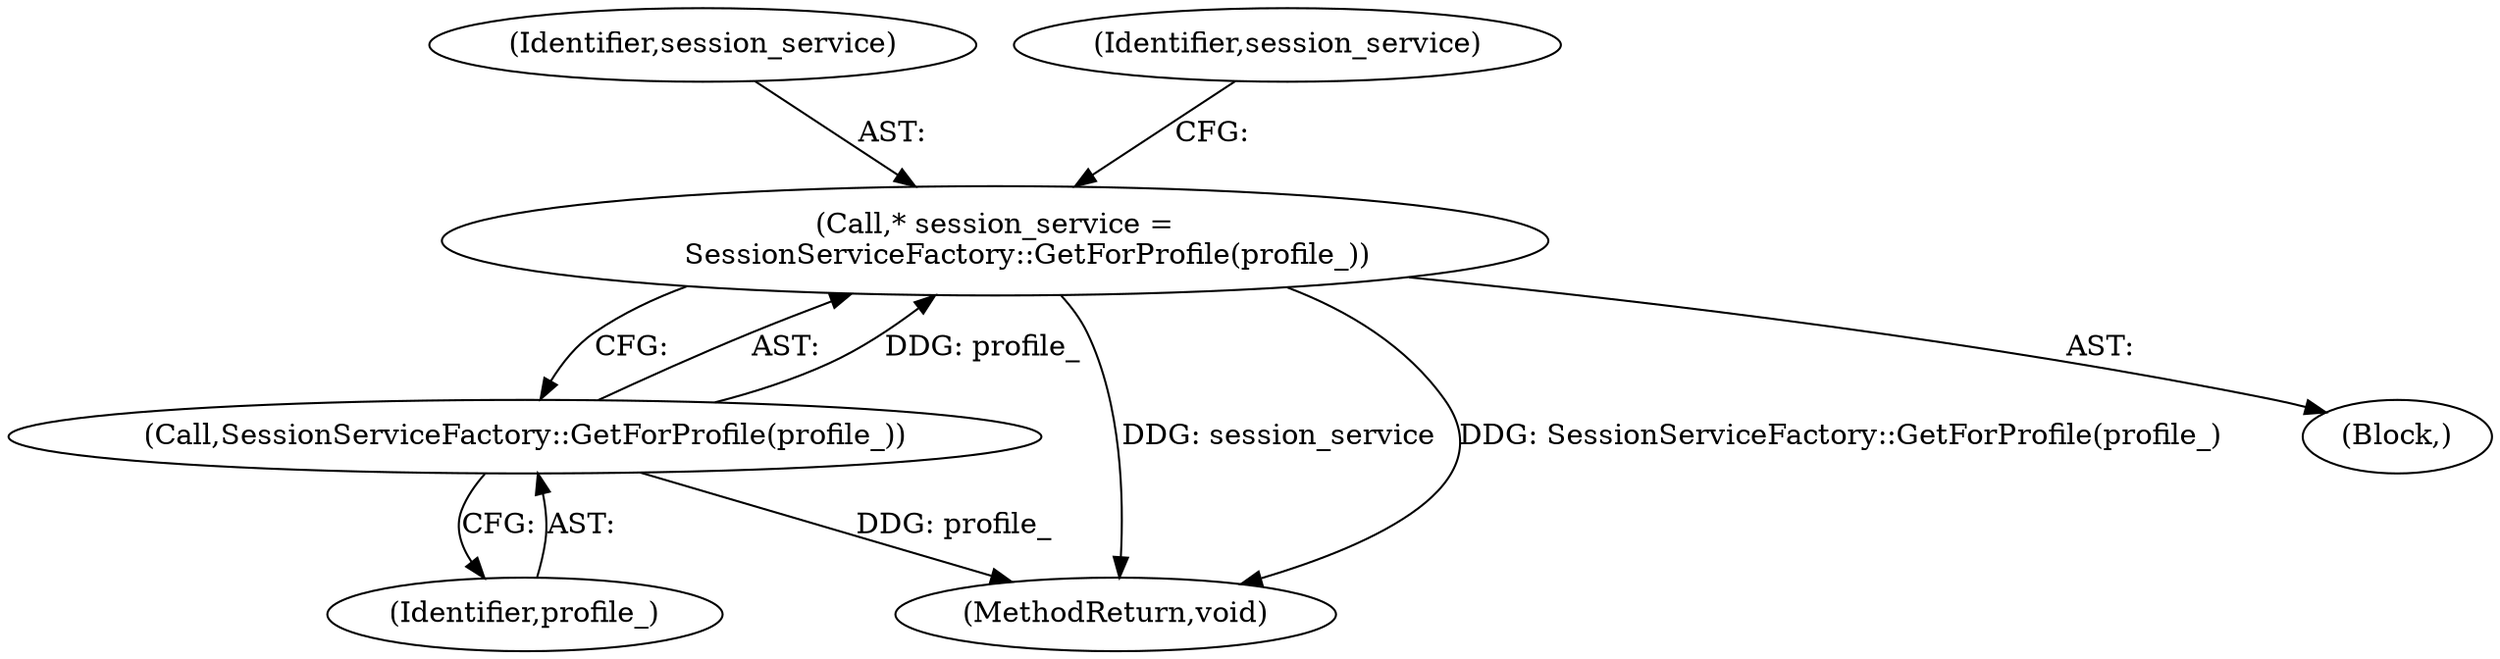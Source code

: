 digraph "0_Chrome_e89cfcb9090e8c98129ae9160c513f504db74599_4@pointer" {
"1000111" [label="(Call,* session_service =\n       SessionServiceFactory::GetForProfile(profile_))"];
"1000113" [label="(Call,SessionServiceFactory::GetForProfile(profile_))"];
"1000114" [label="(Identifier,profile_)"];
"1000152" [label="(MethodReturn,void)"];
"1000112" [label="(Identifier,session_service)"];
"1000113" [label="(Call,SessionServiceFactory::GetForProfile(profile_))"];
"1000116" [label="(Identifier,session_service)"];
"1000105" [label="(Block,)"];
"1000111" [label="(Call,* session_service =\n       SessionServiceFactory::GetForProfile(profile_))"];
"1000111" -> "1000105"  [label="AST: "];
"1000111" -> "1000113"  [label="CFG: "];
"1000112" -> "1000111"  [label="AST: "];
"1000113" -> "1000111"  [label="AST: "];
"1000116" -> "1000111"  [label="CFG: "];
"1000111" -> "1000152"  [label="DDG: session_service"];
"1000111" -> "1000152"  [label="DDG: SessionServiceFactory::GetForProfile(profile_)"];
"1000113" -> "1000111"  [label="DDG: profile_"];
"1000113" -> "1000114"  [label="CFG: "];
"1000114" -> "1000113"  [label="AST: "];
"1000113" -> "1000152"  [label="DDG: profile_"];
}
